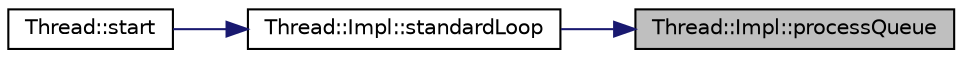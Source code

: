 digraph "Thread::Impl::processQueue"
{
 // INTERACTIVE_SVG=YES
 // LATEX_PDF_SIZE
  edge [fontname="Helvetica",fontsize="10",labelfontname="Helvetica",labelfontsize="10"];
  node [fontname="Helvetica",fontsize="10",shape=record];
  rankdir="RL";
  Node1 [label="Thread::Impl::processQueue",height=0.2,width=0.4,color="black", fillcolor="grey75", style="filled", fontcolor="black",tooltip="process the queue of functors, usually called form notify-functor"];
  Node1 -> Node2 [dir="back",color="midnightblue",fontsize="10",style="solid",fontname="Helvetica"];
  Node2 [label="Thread::Impl::standardLoop",height=0.2,width=0.4,color="black", fillcolor="white", style="filled",URL="$struct_thread_1_1_impl.html#a0164f5b95922ac969d1d81914e5d5eb9",tooltip="The normally used processing loop of a background thread."];
  Node2 -> Node3 [dir="back",color="midnightblue",fontsize="10",style="solid",fontname="Helvetica"];
  Node3 [label="Thread::start",height=0.2,width=0.4,color="black", fillcolor="white", style="filled",URL="$class_thread.html#a1f53ee62bd30a7924186ef26150ce262",tooltip="Starts the Thread with Thread::Impl::standardLoop."];
}
